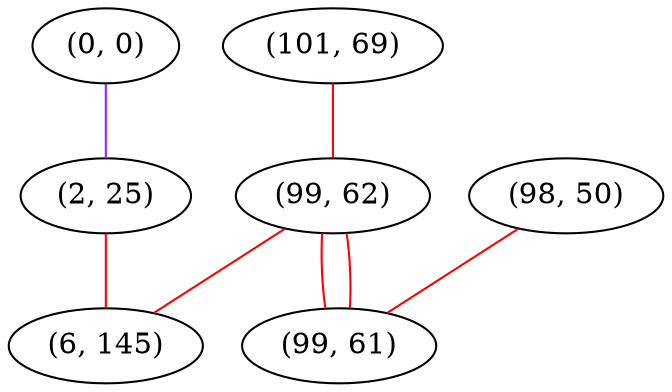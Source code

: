 graph "" {
"(0, 0)";
"(101, 69)";
"(98, 50)";
"(99, 62)";
"(2, 25)";
"(99, 61)";
"(6, 145)";
"(0, 0)" -- "(2, 25)"  [color=purple, key=0, weight=4];
"(101, 69)" -- "(99, 62)"  [color=red, key=0, weight=1];
"(98, 50)" -- "(99, 61)"  [color=red, key=0, weight=1];
"(99, 62)" -- "(6, 145)"  [color=red, key=0, weight=1];
"(99, 62)" -- "(99, 61)"  [color=red, key=0, weight=1];
"(99, 62)" -- "(99, 61)"  [color=red, key=1, weight=1];
"(2, 25)" -- "(6, 145)"  [color=red, key=0, weight=1];
}
